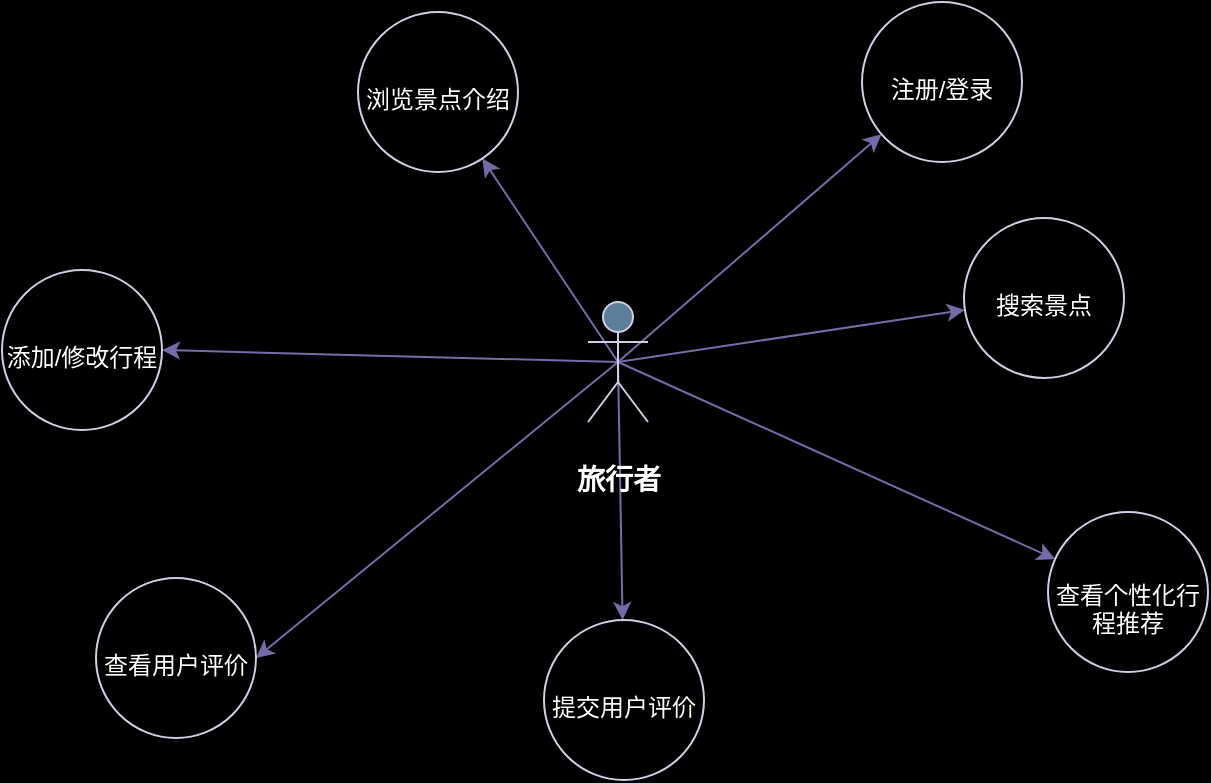 <mxfile version="24.7.5">
  <diagram name="第 1 页" id="nbFBfrREQuIjY1WGpnrq">
    <mxGraphModel dx="1220" dy="623" grid="0" gridSize="10" guides="1" tooltips="1" connect="1" arrows="1" fold="1" page="1" pageScale="1" pageWidth="3300" pageHeight="4681" background="#000000" math="0" shadow="0">
      <root>
        <mxCell id="0" />
        <mxCell id="1" parent="0" />
        <mxCell id="RAnKX8DOH0oj_kgxoS3b-13" style="rounded=0;orthogonalLoop=1;jettySize=auto;html=1;exitX=0.5;exitY=0.5;exitDx=0;exitDy=0;exitPerimeter=0;strokeColor=#736CA8;fontColor=#1A1A1A;" edge="1" parent="1" source="RAnKX8DOH0oj_kgxoS3b-1" target="RAnKX8DOH0oj_kgxoS3b-4">
          <mxGeometry relative="1" as="geometry" />
        </mxCell>
        <mxCell id="RAnKX8DOH0oj_kgxoS3b-14" style="rounded=0;orthogonalLoop=1;jettySize=auto;html=1;exitX=0.5;exitY=0.5;exitDx=0;exitDy=0;exitPerimeter=0;strokeColor=#736CA8;fontColor=#1A1A1A;" edge="1" parent="1" source="RAnKX8DOH0oj_kgxoS3b-1" target="RAnKX8DOH0oj_kgxoS3b-7">
          <mxGeometry relative="1" as="geometry" />
        </mxCell>
        <mxCell id="RAnKX8DOH0oj_kgxoS3b-15" style="edgeStyle=none;rounded=0;orthogonalLoop=1;jettySize=auto;html=1;exitX=0.5;exitY=0.5;exitDx=0;exitDy=0;exitPerimeter=0;entryX=1;entryY=0.5;entryDx=0;entryDy=0;strokeColor=#736CA8;fontColor=#1A1A1A;" edge="1" parent="1" source="RAnKX8DOH0oj_kgxoS3b-1" target="RAnKX8DOH0oj_kgxoS3b-10">
          <mxGeometry relative="1" as="geometry" />
        </mxCell>
        <mxCell id="RAnKX8DOH0oj_kgxoS3b-16" style="edgeStyle=none;rounded=0;orthogonalLoop=1;jettySize=auto;html=1;exitX=0.5;exitY=0.5;exitDx=0;exitDy=0;exitPerimeter=0;entryX=1;entryY=0.5;entryDx=0;entryDy=0;strokeColor=#736CA8;fontColor=#1A1A1A;" edge="1" parent="1" source="RAnKX8DOH0oj_kgxoS3b-1" target="RAnKX8DOH0oj_kgxoS3b-11">
          <mxGeometry relative="1" as="geometry" />
        </mxCell>
        <mxCell id="RAnKX8DOH0oj_kgxoS3b-17" style="edgeStyle=none;rounded=0;orthogonalLoop=1;jettySize=auto;html=1;exitX=0.5;exitY=0.5;exitDx=0;exitDy=0;exitPerimeter=0;strokeColor=#736CA8;fontColor=#1A1A1A;" edge="1" parent="1" source="RAnKX8DOH0oj_kgxoS3b-1" target="RAnKX8DOH0oj_kgxoS3b-8">
          <mxGeometry relative="1" as="geometry" />
        </mxCell>
        <mxCell id="RAnKX8DOH0oj_kgxoS3b-18" style="edgeStyle=none;rounded=0;orthogonalLoop=1;jettySize=auto;html=1;exitX=0.5;exitY=0.5;exitDx=0;exitDy=0;exitPerimeter=0;strokeColor=#736CA8;fontColor=#1A1A1A;" edge="1" parent="1" source="RAnKX8DOH0oj_kgxoS3b-1" target="RAnKX8DOH0oj_kgxoS3b-9">
          <mxGeometry relative="1" as="geometry" />
        </mxCell>
        <mxCell id="RAnKX8DOH0oj_kgxoS3b-19" style="edgeStyle=none;rounded=0;orthogonalLoop=1;jettySize=auto;html=1;exitX=0.5;exitY=0.5;exitDx=0;exitDy=0;exitPerimeter=0;strokeColor=#736CA8;fontColor=#1A1A1A;" edge="1" parent="1" source="RAnKX8DOH0oj_kgxoS3b-1" target="RAnKX8DOH0oj_kgxoS3b-12">
          <mxGeometry relative="1" as="geometry" />
        </mxCell>
        <mxCell id="RAnKX8DOH0oj_kgxoS3b-1" value="&lt;h3&gt;&lt;font color=&quot;#ffffff&quot;&gt;旅行者&lt;/font&gt;&lt;/h3&gt;" style="shape=umlActor;html=1;verticalLabelPosition=bottom;verticalAlign=top;align=center;strokeColor=#D0CEE2;fontColor=#1A1A1A;fillColor=#5D7F99;" vertex="1" parent="1">
          <mxGeometry x="454" y="189" width="30" height="60" as="geometry" />
        </mxCell>
        <mxCell id="RAnKX8DOH0oj_kgxoS3b-4" value="&lt;div style=&quot;text-align: justify; padding-top: 30px;&quot;&gt;&lt;span style=&quot;background-color: initial;&quot;&gt;&lt;font color=&quot;#ffffff&quot;&gt;注册/登录&lt;/font&gt;&lt;/span&gt;&lt;/div&gt;" style="ellipse;whiteSpace=wrap;html=1;verticalAlign=top;fillColor=#000000;strokeColor=#D0CEE2;fontColor=#1A1A1A;" vertex="1" parent="1">
          <mxGeometry x="591" y="39" width="80" height="80" as="geometry" />
        </mxCell>
        <mxCell id="RAnKX8DOH0oj_kgxoS3b-7" value="&lt;div style=&quot;padding-top: 28px;&quot;&gt;&lt;span style=&quot;background-color: initial;&quot;&gt;&lt;font color=&quot;#ffffff&quot;&gt;查看个性化行程推荐&lt;/font&gt;&lt;/span&gt;&lt;/div&gt;" style="ellipse;whiteSpace=wrap;html=1;verticalAlign=top;fillColor=#000000;strokeColor=#D0CEE2;fontColor=#1A1A1A;align=center;" vertex="1" parent="1">
          <mxGeometry x="684" y="294" width="80" height="80" as="geometry" />
        </mxCell>
        <mxCell id="RAnKX8DOH0oj_kgxoS3b-8" value="&lt;div style=&quot;text-align: justify; padding-top: 30px;&quot;&gt;&lt;span style=&quot;background-color: initial;&quot;&gt;&lt;font color=&quot;#ffffff&quot;&gt;搜索景点&lt;/font&gt;&lt;/span&gt;&lt;/div&gt;" style="ellipse;whiteSpace=wrap;html=1;verticalAlign=top;fillColor=#000000;strokeColor=#D0CEE2;fontColor=#1A1A1A;" vertex="1" parent="1">
          <mxGeometry x="642" y="147" width="80" height="80" as="geometry" />
        </mxCell>
        <mxCell id="RAnKX8DOH0oj_kgxoS3b-9" value="&lt;div style=&quot;text-align: justify; padding-top: 30px;&quot;&gt;&lt;font color=&quot;#ffffff&quot;&gt;浏览景点介绍&lt;/font&gt;&lt;/div&gt;" style="ellipse;whiteSpace=wrap;html=1;verticalAlign=top;fillColor=#000000;strokeColor=#D0CEE2;fontColor=#1A1A1A;" vertex="1" parent="1">
          <mxGeometry x="339" y="44" width="80" height="80" as="geometry" />
        </mxCell>
        <mxCell id="RAnKX8DOH0oj_kgxoS3b-10" value="&lt;div style=&quot;text-align: justify; padding-top: 30px;&quot;&gt;&lt;font color=&quot;#ffffff&quot;&gt;添加/修改行程&lt;/font&gt;&lt;/div&gt;" style="ellipse;whiteSpace=wrap;html=1;verticalAlign=top;fillColor=#000000;strokeColor=#D0CEE2;fontColor=#1A1A1A;" vertex="1" parent="1">
          <mxGeometry x="161" y="173" width="80" height="80" as="geometry" />
        </mxCell>
        <mxCell id="RAnKX8DOH0oj_kgxoS3b-11" value="&lt;div style=&quot;text-align: justify; padding-top: 30px;&quot;&gt;&lt;font color=&quot;#ffffff&quot;&gt;查看用户评价&lt;/font&gt;&lt;/div&gt;" style="ellipse;whiteSpace=wrap;html=1;verticalAlign=top;fillColor=#000000;strokeColor=#D0CEE2;fontColor=#1A1A1A;" vertex="1" parent="1">
          <mxGeometry x="208" y="327" width="80" height="80" as="geometry" />
        </mxCell>
        <mxCell id="RAnKX8DOH0oj_kgxoS3b-12" value="&lt;div style=&quot;text-align: justify; padding-top: 30px;&quot;&gt;&lt;font color=&quot;#ffffff&quot;&gt;提交用户评价&lt;/font&gt;&lt;/div&gt;" style="ellipse;whiteSpace=wrap;html=1;verticalAlign=top;fillColor=#000000;strokeColor=#D0CEE2;fontColor=#1A1A1A;" vertex="1" parent="1">
          <mxGeometry x="432" y="348" width="80" height="80" as="geometry" />
        </mxCell>
      </root>
    </mxGraphModel>
  </diagram>
</mxfile>
